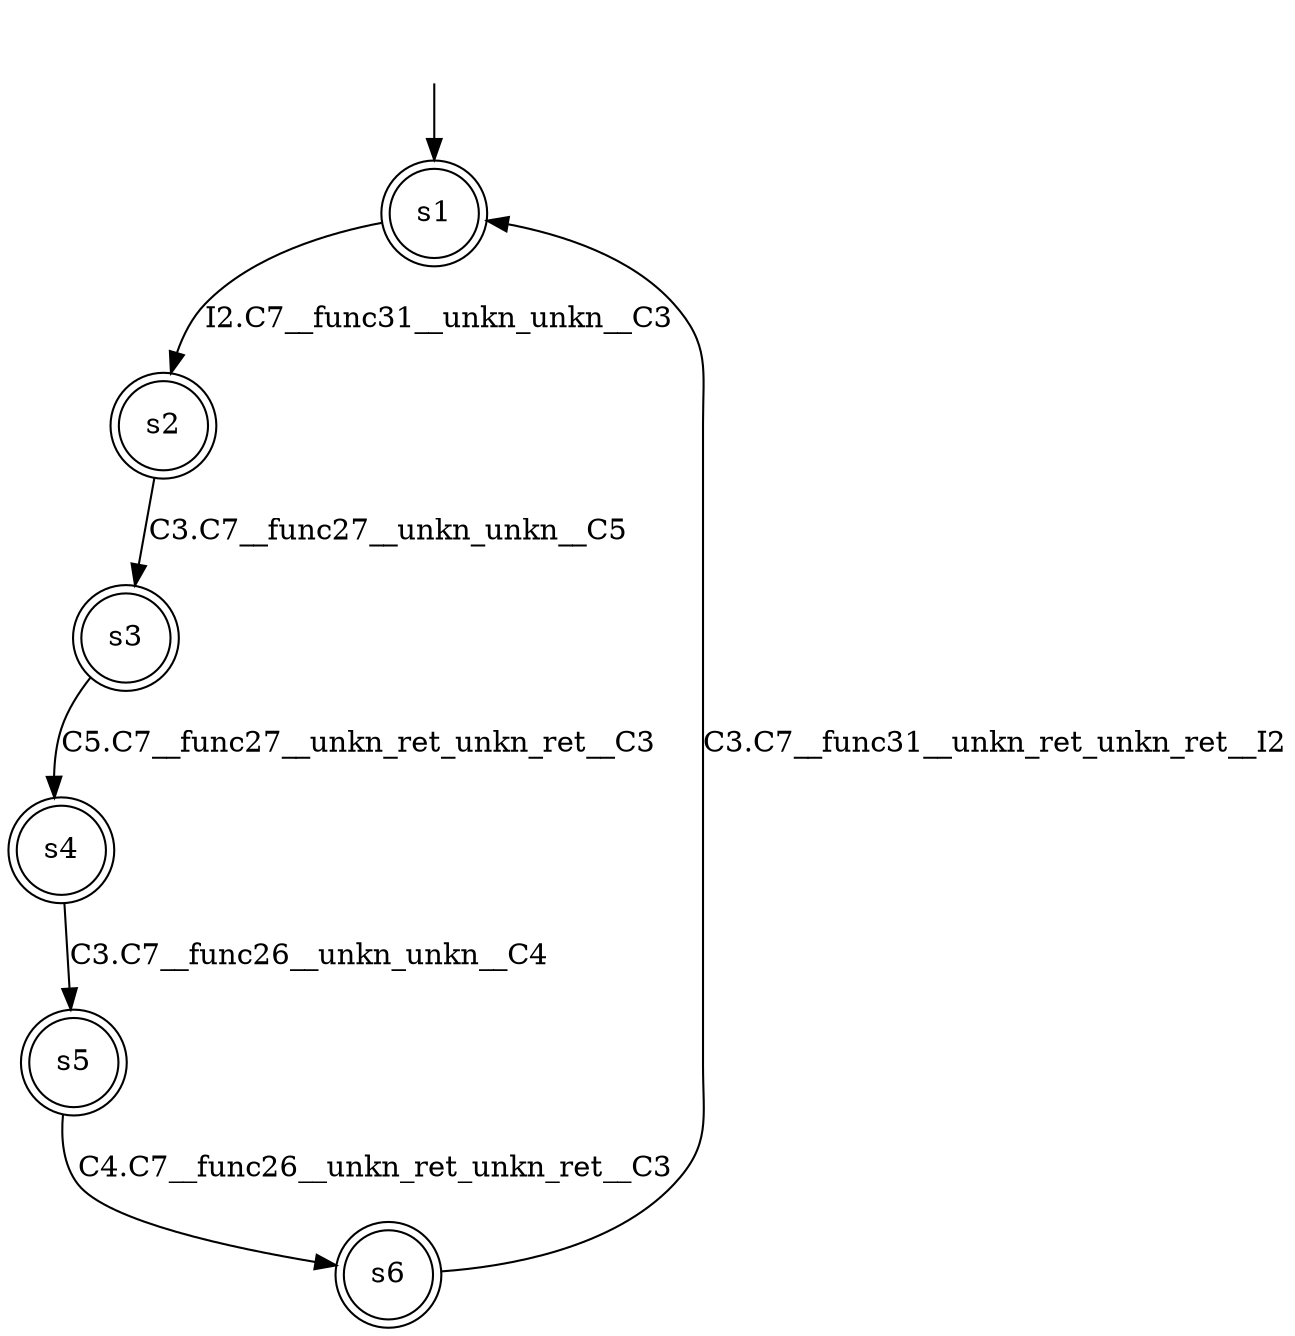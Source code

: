 digraph automaton {
	1 [label=<s1> shape="doublecircle"];
	2 [label=<s2> shape="doublecircle"];
	3 [label=<s3> shape="doublecircle"];
	4 [label=<s4> shape="doublecircle"];
	5 [label=<s5> shape="doublecircle"];
	6 [label=<s6> shape="doublecircle"];
	__init1 [label=<> shape="none"];
	__init1 -> 1;
	1 -> 2 [label=<I2.C7__func31__unkn_unkn__C3> id="1-0-2"];
	2 -> 3 [label=<C3.C7__func27__unkn_unkn__C5> id="2-0-3"];
	3 -> 4 [label=<C5.C7__func27__unkn_ret_unkn_ret__C3> id="3-0-4"];
	4 -> 5 [label=<C3.C7__func26__unkn_unkn__C4> id="4-0-5"];
	5 -> 6 [label=<C4.C7__func26__unkn_ret_unkn_ret__C3> id="5-0-6"];
	6 -> 1 [label=<C3.C7__func31__unkn_ret_unkn_ret__I2> id="6-0-1"];
}
